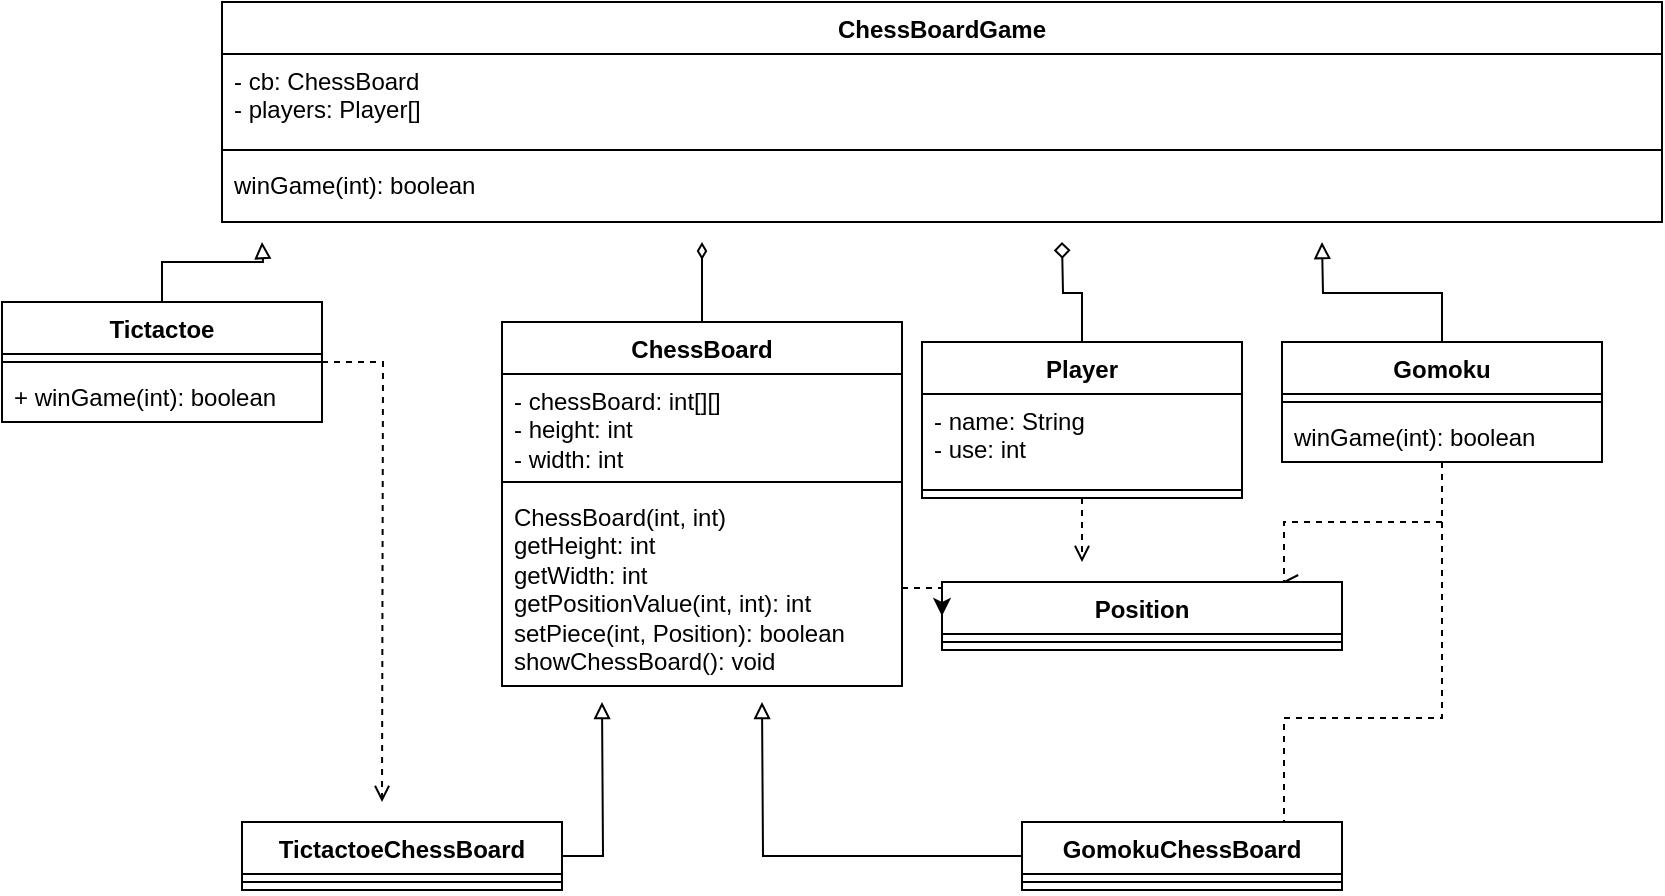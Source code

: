 <mxfile version="24.0.6" type="device">
  <diagram name="Page-1" id="30xCy4qBsFAyHzClAPfu">
    <mxGraphModel dx="1235" dy="614" grid="1" gridSize="10" guides="1" tooltips="1" connect="1" arrows="1" fold="1" page="1" pageScale="1" pageWidth="827" pageHeight="1169" math="0" shadow="0">
      <root>
        <mxCell id="0" />
        <mxCell id="1" parent="0" />
        <mxCell id="418j0JsobS31MhiwDcS7-23" style="edgeStyle=orthogonalEdgeStyle;rounded=0;orthogonalLoop=1;jettySize=auto;html=1;endArrow=diamondThin;endFill=0;" edge="1" parent="1" source="418j0JsobS31MhiwDcS7-14">
          <mxGeometry relative="1" as="geometry">
            <mxPoint x="430" y="130" as="targetPoint" />
          </mxGeometry>
        </mxCell>
        <mxCell id="418j0JsobS31MhiwDcS7-14" value="ChessBoard&lt;div&gt;&lt;br&gt;&lt;/div&gt;" style="swimlane;fontStyle=1;align=center;verticalAlign=top;childLayout=stackLayout;horizontal=1;startSize=26;horizontalStack=0;resizeParent=1;resizeParentMax=0;resizeLast=0;collapsible=1;marginBottom=0;whiteSpace=wrap;html=1;" vertex="1" parent="1">
          <mxGeometry x="330" y="170" width="200" height="182" as="geometry" />
        </mxCell>
        <mxCell id="418j0JsobS31MhiwDcS7-15" value="- chessBoard: int[][]&lt;div&gt;- height: int&lt;/div&gt;&lt;div&gt;- width: int&lt;/div&gt;" style="text;strokeColor=none;fillColor=none;align=left;verticalAlign=top;spacingLeft=4;spacingRight=4;overflow=hidden;rotatable=0;points=[[0,0.5],[1,0.5]];portConstraint=eastwest;whiteSpace=wrap;html=1;" vertex="1" parent="418j0JsobS31MhiwDcS7-14">
          <mxGeometry y="26" width="200" height="50" as="geometry" />
        </mxCell>
        <mxCell id="418j0JsobS31MhiwDcS7-16" value="" style="line;strokeWidth=1;fillColor=none;align=left;verticalAlign=middle;spacingTop=-1;spacingLeft=3;spacingRight=3;rotatable=0;labelPosition=right;points=[];portConstraint=eastwest;strokeColor=inherit;" vertex="1" parent="418j0JsobS31MhiwDcS7-14">
          <mxGeometry y="76" width="200" height="8" as="geometry" />
        </mxCell>
        <mxCell id="418j0JsobS31MhiwDcS7-17" value="ChessBoard(int, int)&lt;div&gt;getHeight: int&lt;/div&gt;&lt;div&gt;getWidth: int&lt;/div&gt;&lt;div&gt;getPositionValue(int, int): int&lt;/div&gt;&lt;div&gt;setPiece(int, Position): boolean&lt;/div&gt;&lt;div&gt;showChessBoard(): void&lt;/div&gt;" style="text;strokeColor=none;fillColor=none;align=left;verticalAlign=top;spacingLeft=4;spacingRight=4;overflow=hidden;rotatable=0;points=[[0,0.5],[1,0.5]];portConstraint=eastwest;whiteSpace=wrap;html=1;" vertex="1" parent="418j0JsobS31MhiwDcS7-14">
          <mxGeometry y="84" width="200" height="98" as="geometry" />
        </mxCell>
        <mxCell id="418j0JsobS31MhiwDcS7-18" value="ChessBoardGame" style="swimlane;fontStyle=1;align=center;verticalAlign=top;childLayout=stackLayout;horizontal=1;startSize=26;horizontalStack=0;resizeParent=1;resizeParentMax=0;resizeLast=0;collapsible=1;marginBottom=0;whiteSpace=wrap;html=1;" vertex="1" parent="1">
          <mxGeometry x="190" y="10" width="720" height="110" as="geometry" />
        </mxCell>
        <mxCell id="418j0JsobS31MhiwDcS7-19" value="- cb: ChessBoard&lt;div&gt;- players: Player[]&lt;/div&gt;" style="text;strokeColor=none;fillColor=none;align=left;verticalAlign=top;spacingLeft=4;spacingRight=4;overflow=hidden;rotatable=0;points=[[0,0.5],[1,0.5]];portConstraint=eastwest;whiteSpace=wrap;html=1;" vertex="1" parent="418j0JsobS31MhiwDcS7-18">
          <mxGeometry y="26" width="720" height="44" as="geometry" />
        </mxCell>
        <mxCell id="418j0JsobS31MhiwDcS7-20" value="" style="line;strokeWidth=1;fillColor=none;align=left;verticalAlign=middle;spacingTop=-1;spacingLeft=3;spacingRight=3;rotatable=0;labelPosition=right;points=[];portConstraint=eastwest;strokeColor=inherit;" vertex="1" parent="418j0JsobS31MhiwDcS7-18">
          <mxGeometry y="70" width="720" height="8" as="geometry" />
        </mxCell>
        <mxCell id="418j0JsobS31MhiwDcS7-21" value="winGame(int): boolean" style="text;strokeColor=none;fillColor=none;align=left;verticalAlign=top;spacingLeft=4;spacingRight=4;overflow=hidden;rotatable=0;points=[[0,0.5],[1,0.5]];portConstraint=eastwest;whiteSpace=wrap;html=1;" vertex="1" parent="418j0JsobS31MhiwDcS7-18">
          <mxGeometry y="78" width="720" height="32" as="geometry" />
        </mxCell>
        <mxCell id="418j0JsobS31MhiwDcS7-28" style="edgeStyle=orthogonalEdgeStyle;rounded=0;orthogonalLoop=1;jettySize=auto;html=1;exitX=0.5;exitY=0;exitDx=0;exitDy=0;endArrow=diamond;endFill=0;" edge="1" parent="1" source="418j0JsobS31MhiwDcS7-24">
          <mxGeometry relative="1" as="geometry">
            <mxPoint x="610" y="130" as="targetPoint" />
          </mxGeometry>
        </mxCell>
        <mxCell id="418j0JsobS31MhiwDcS7-45" style="edgeStyle=orthogonalEdgeStyle;rounded=0;orthogonalLoop=1;jettySize=auto;html=1;dashed=1;endArrow=open;endFill=0;" edge="1" parent="1" source="418j0JsobS31MhiwDcS7-24">
          <mxGeometry relative="1" as="geometry">
            <mxPoint x="620" y="290" as="targetPoint" />
          </mxGeometry>
        </mxCell>
        <mxCell id="418j0JsobS31MhiwDcS7-24" value="Player" style="swimlane;fontStyle=1;align=center;verticalAlign=top;childLayout=stackLayout;horizontal=1;startSize=26;horizontalStack=0;resizeParent=1;resizeParentMax=0;resizeLast=0;collapsible=1;marginBottom=0;whiteSpace=wrap;html=1;" vertex="1" parent="1">
          <mxGeometry x="540" y="180" width="160" height="78" as="geometry" />
        </mxCell>
        <mxCell id="418j0JsobS31MhiwDcS7-25" value="- name: String&lt;div&gt;- use: int&lt;/div&gt;" style="text;strokeColor=none;fillColor=none;align=left;verticalAlign=top;spacingLeft=4;spacingRight=4;overflow=hidden;rotatable=0;points=[[0,0.5],[1,0.5]];portConstraint=eastwest;whiteSpace=wrap;html=1;" vertex="1" parent="418j0JsobS31MhiwDcS7-24">
          <mxGeometry y="26" width="160" height="44" as="geometry" />
        </mxCell>
        <mxCell id="418j0JsobS31MhiwDcS7-26" value="" style="line;strokeWidth=1;fillColor=none;align=left;verticalAlign=middle;spacingTop=-1;spacingLeft=3;spacingRight=3;rotatable=0;labelPosition=right;points=[];portConstraint=eastwest;strokeColor=inherit;" vertex="1" parent="418j0JsobS31MhiwDcS7-24">
          <mxGeometry y="70" width="160" height="8" as="geometry" />
        </mxCell>
        <mxCell id="418j0JsobS31MhiwDcS7-34" style="edgeStyle=orthogonalEdgeStyle;rounded=0;orthogonalLoop=1;jettySize=auto;html=1;endArrow=block;endFill=0;" edge="1" parent="1" source="418j0JsobS31MhiwDcS7-29">
          <mxGeometry relative="1" as="geometry">
            <mxPoint x="740" y="130" as="targetPoint" />
          </mxGeometry>
        </mxCell>
        <mxCell id="418j0JsobS31MhiwDcS7-40" style="edgeStyle=orthogonalEdgeStyle;rounded=0;orthogonalLoop=1;jettySize=auto;html=1;dashed=1;endArrow=openThin;endFill=0;" edge="1" parent="1">
          <mxGeometry relative="1" as="geometry">
            <mxPoint x="720" y="428" as="targetPoint" />
            <mxPoint x="800" y="258" as="sourcePoint" />
            <Array as="points">
              <mxPoint x="800" y="368" />
              <mxPoint x="721" y="368" />
            </Array>
          </mxGeometry>
        </mxCell>
        <mxCell id="418j0JsobS31MhiwDcS7-46" style="edgeStyle=orthogonalEdgeStyle;rounded=0;orthogonalLoop=1;jettySize=auto;html=1;dashed=1;endArrow=open;endFill=0;" edge="1" parent="1" source="418j0JsobS31MhiwDcS7-29">
          <mxGeometry relative="1" as="geometry">
            <mxPoint x="720" y="300" as="targetPoint" />
            <Array as="points">
              <mxPoint x="800" y="270" />
              <mxPoint x="721" y="270" />
            </Array>
          </mxGeometry>
        </mxCell>
        <mxCell id="418j0JsobS31MhiwDcS7-29" value="Gomoku" style="swimlane;fontStyle=1;align=center;verticalAlign=top;childLayout=stackLayout;horizontal=1;startSize=26;horizontalStack=0;resizeParent=1;resizeParentMax=0;resizeLast=0;collapsible=1;marginBottom=0;whiteSpace=wrap;html=1;" vertex="1" parent="1">
          <mxGeometry x="720" y="180" width="160" height="60" as="geometry" />
        </mxCell>
        <mxCell id="418j0JsobS31MhiwDcS7-31" value="" style="line;strokeWidth=1;fillColor=none;align=left;verticalAlign=middle;spacingTop=-1;spacingLeft=3;spacingRight=3;rotatable=0;labelPosition=right;points=[];portConstraint=eastwest;strokeColor=inherit;" vertex="1" parent="418j0JsobS31MhiwDcS7-29">
          <mxGeometry y="26" width="160" height="8" as="geometry" />
        </mxCell>
        <mxCell id="418j0JsobS31MhiwDcS7-32" value="winGame(int): boolean" style="text;strokeColor=none;fillColor=none;align=left;verticalAlign=top;spacingLeft=4;spacingRight=4;overflow=hidden;rotatable=0;points=[[0,0.5],[1,0.5]];portConstraint=eastwest;whiteSpace=wrap;html=1;" vertex="1" parent="418j0JsobS31MhiwDcS7-29">
          <mxGeometry y="34" width="160" height="26" as="geometry" />
        </mxCell>
        <mxCell id="418j0JsobS31MhiwDcS7-39" style="edgeStyle=orthogonalEdgeStyle;rounded=0;orthogonalLoop=1;jettySize=auto;html=1;endArrow=block;endFill=0;" edge="1" parent="1" source="418j0JsobS31MhiwDcS7-35">
          <mxGeometry relative="1" as="geometry">
            <mxPoint x="460" y="360" as="targetPoint" />
          </mxGeometry>
        </mxCell>
        <mxCell id="418j0JsobS31MhiwDcS7-35" value="GomokuChessBoard&lt;div&gt;&lt;br&gt;&lt;/div&gt;" style="swimlane;fontStyle=1;align=center;verticalAlign=top;childLayout=stackLayout;horizontal=1;startSize=26;horizontalStack=0;resizeParent=1;resizeParentMax=0;resizeLast=0;collapsible=1;marginBottom=0;whiteSpace=wrap;html=1;" vertex="1" parent="1">
          <mxGeometry x="590" y="420" width="160" height="34" as="geometry" />
        </mxCell>
        <mxCell id="418j0JsobS31MhiwDcS7-37" value="" style="line;strokeWidth=1;fillColor=none;align=left;verticalAlign=middle;spacingTop=-1;spacingLeft=3;spacingRight=3;rotatable=0;labelPosition=right;points=[];portConstraint=eastwest;strokeColor=inherit;" vertex="1" parent="418j0JsobS31MhiwDcS7-35">
          <mxGeometry y="26" width="160" height="8" as="geometry" />
        </mxCell>
        <mxCell id="418j0JsobS31MhiwDcS7-41" value="Position" style="swimlane;fontStyle=1;align=center;verticalAlign=top;childLayout=stackLayout;horizontal=1;startSize=26;horizontalStack=0;resizeParent=1;resizeParentMax=0;resizeLast=0;collapsible=1;marginBottom=0;whiteSpace=wrap;html=1;" vertex="1" parent="1">
          <mxGeometry x="550" y="300" width="200" height="34" as="geometry" />
        </mxCell>
        <mxCell id="418j0JsobS31MhiwDcS7-43" value="" style="line;strokeWidth=1;fillColor=none;align=left;verticalAlign=middle;spacingTop=-1;spacingLeft=3;spacingRight=3;rotatable=0;labelPosition=right;points=[];portConstraint=eastwest;strokeColor=inherit;" vertex="1" parent="418j0JsobS31MhiwDcS7-41">
          <mxGeometry y="26" width="200" height="8" as="geometry" />
        </mxCell>
        <mxCell id="418j0JsobS31MhiwDcS7-47" style="edgeStyle=orthogonalEdgeStyle;rounded=0;orthogonalLoop=1;jettySize=auto;html=1;dashed=1;" edge="1" parent="1" source="418j0JsobS31MhiwDcS7-17" target="418j0JsobS31MhiwDcS7-41">
          <mxGeometry relative="1" as="geometry" />
        </mxCell>
        <mxCell id="418j0JsobS31MhiwDcS7-53" style="edgeStyle=orthogonalEdgeStyle;rounded=0;orthogonalLoop=1;jettySize=auto;html=1;endArrow=block;endFill=0;" edge="1" parent="1" source="418j0JsobS31MhiwDcS7-48">
          <mxGeometry relative="1" as="geometry">
            <mxPoint x="210" y="130" as="targetPoint" />
          </mxGeometry>
        </mxCell>
        <mxCell id="418j0JsobS31MhiwDcS7-59" style="edgeStyle=orthogonalEdgeStyle;rounded=0;orthogonalLoop=1;jettySize=auto;html=1;dashed=1;endArrow=open;endFill=0;" edge="1" parent="1" source="418j0JsobS31MhiwDcS7-48">
          <mxGeometry relative="1" as="geometry">
            <mxPoint x="270" y="410" as="targetPoint" />
          </mxGeometry>
        </mxCell>
        <mxCell id="418j0JsobS31MhiwDcS7-48" value="Tictactoe" style="swimlane;fontStyle=1;align=center;verticalAlign=top;childLayout=stackLayout;horizontal=1;startSize=26;horizontalStack=0;resizeParent=1;resizeParentMax=0;resizeLast=0;collapsible=1;marginBottom=0;whiteSpace=wrap;html=1;" vertex="1" parent="1">
          <mxGeometry x="80" y="160" width="160" height="60" as="geometry" />
        </mxCell>
        <mxCell id="418j0JsobS31MhiwDcS7-50" value="" style="line;strokeWidth=1;fillColor=none;align=left;verticalAlign=middle;spacingTop=-1;spacingLeft=3;spacingRight=3;rotatable=0;labelPosition=right;points=[];portConstraint=eastwest;strokeColor=inherit;" vertex="1" parent="418j0JsobS31MhiwDcS7-48">
          <mxGeometry y="26" width="160" height="8" as="geometry" />
        </mxCell>
        <mxCell id="418j0JsobS31MhiwDcS7-51" value="+ winGame(int): boolean" style="text;strokeColor=none;fillColor=none;align=left;verticalAlign=top;spacingLeft=4;spacingRight=4;overflow=hidden;rotatable=0;points=[[0,0.5],[1,0.5]];portConstraint=eastwest;whiteSpace=wrap;html=1;" vertex="1" parent="418j0JsobS31MhiwDcS7-48">
          <mxGeometry y="34" width="160" height="26" as="geometry" />
        </mxCell>
        <mxCell id="418j0JsobS31MhiwDcS7-57" style="edgeStyle=orthogonalEdgeStyle;rounded=0;orthogonalLoop=1;jettySize=auto;html=1;endArrow=block;endFill=0;" edge="1" parent="1" source="418j0JsobS31MhiwDcS7-55">
          <mxGeometry relative="1" as="geometry">
            <mxPoint x="380" y="360" as="targetPoint" />
          </mxGeometry>
        </mxCell>
        <mxCell id="418j0JsobS31MhiwDcS7-55" value="Tictactoe&lt;span style=&quot;background-color: initial;&quot;&gt;ChessBoard&lt;/span&gt;&lt;div&gt;&lt;div&gt;&lt;br&gt;&lt;/div&gt;&lt;/div&gt;" style="swimlane;fontStyle=1;align=center;verticalAlign=top;childLayout=stackLayout;horizontal=1;startSize=26;horizontalStack=0;resizeParent=1;resizeParentMax=0;resizeLast=0;collapsible=1;marginBottom=0;whiteSpace=wrap;html=1;" vertex="1" parent="1">
          <mxGeometry x="200" y="420" width="160" height="34" as="geometry" />
        </mxCell>
        <mxCell id="418j0JsobS31MhiwDcS7-56" value="" style="line;strokeWidth=1;fillColor=none;align=left;verticalAlign=middle;spacingTop=-1;spacingLeft=3;spacingRight=3;rotatable=0;labelPosition=right;points=[];portConstraint=eastwest;strokeColor=inherit;" vertex="1" parent="418j0JsobS31MhiwDcS7-55">
          <mxGeometry y="26" width="160" height="8" as="geometry" />
        </mxCell>
      </root>
    </mxGraphModel>
  </diagram>
</mxfile>
